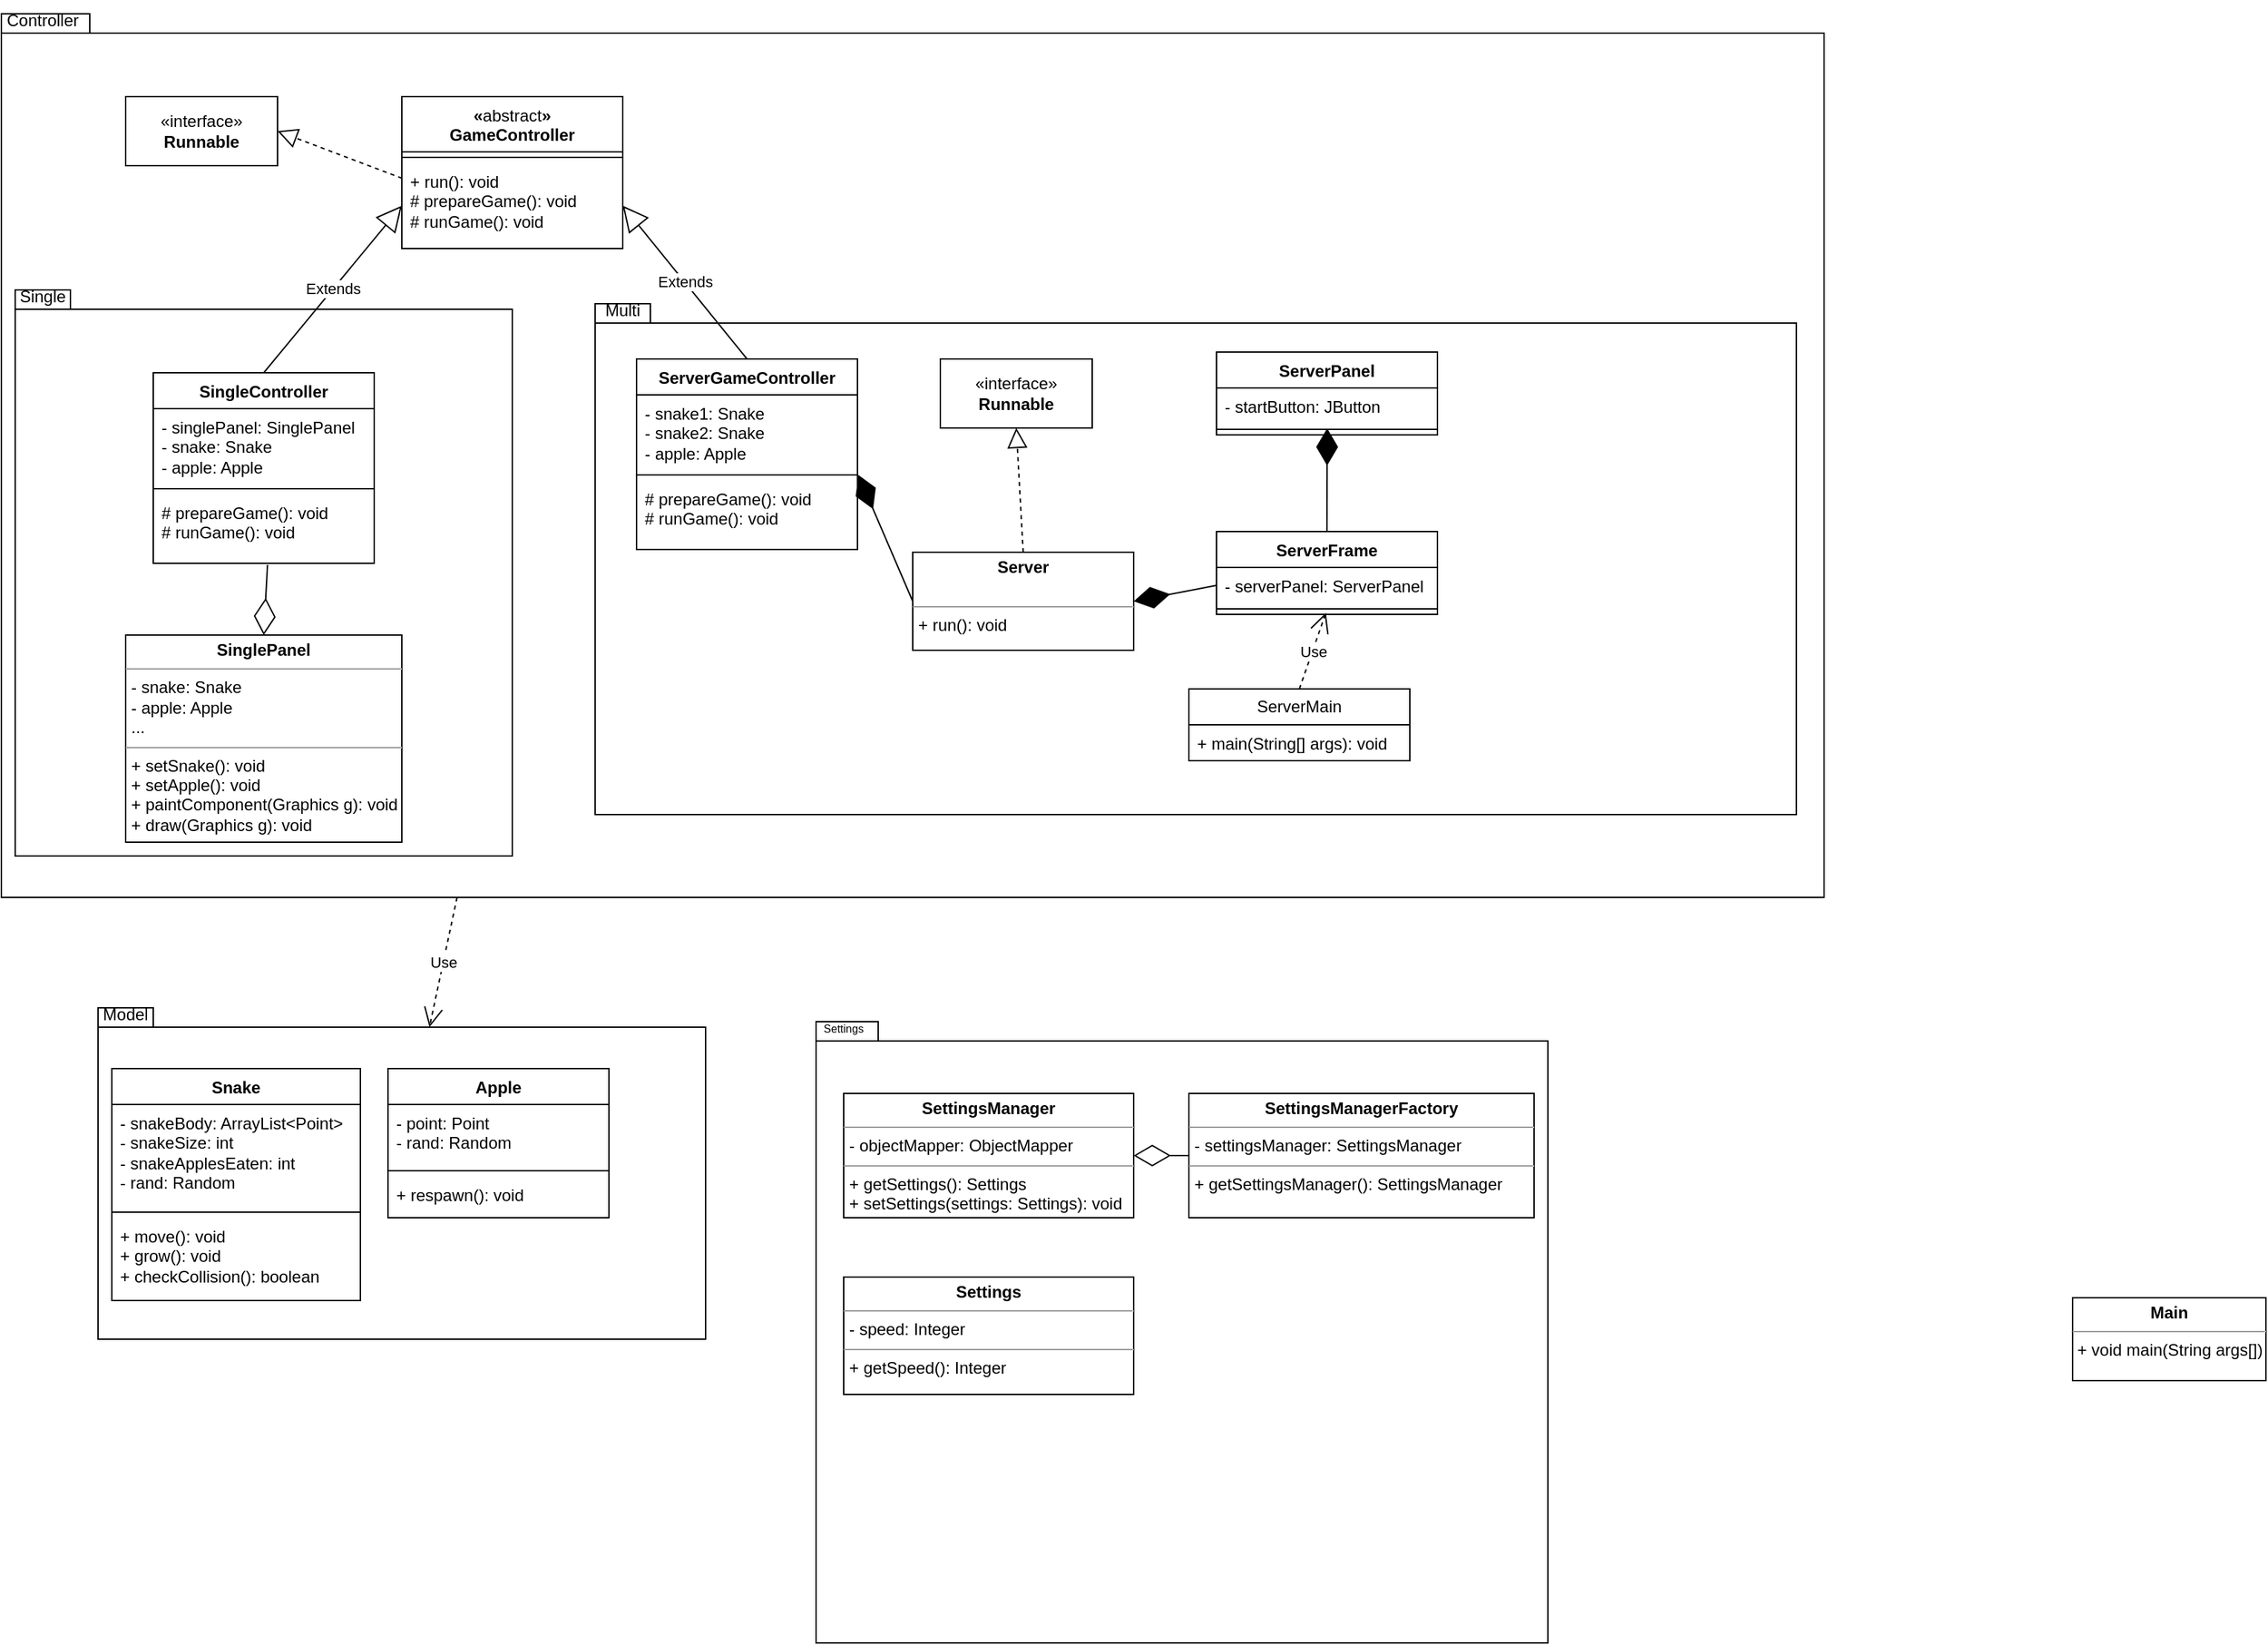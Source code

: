 <mxfile version="22.1.0" type="github">
  <diagram name="Page-1" id="b5b7bab2-c9e2-2cf4-8b2a-24fd1a2a6d21">
    <mxGraphModel dx="789" dy="480" grid="1" gridSize="10" guides="1" tooltips="1" connect="1" arrows="1" fold="1" page="1" pageScale="1" pageWidth="1169" pageHeight="1654" background="none" math="0" shadow="0">
      <root>
        <mxCell id="0" />
        <mxCell id="1" parent="0" />
        <mxCell id="DqsnSHX5tBH2atUSeg8s-6" value="&lt;p style=&quot;margin:0px;margin-top:4px;text-align:center;&quot;&gt;&lt;b&gt;Main&lt;/b&gt;&lt;/p&gt;&lt;hr size=&quot;1&quot;&gt;&lt;div style=&quot;height:2px;&quot;&gt;&amp;nbsp;+ void main(String args[])&lt;/div&gt;" style="verticalAlign=top;align=left;overflow=fill;fontSize=12;fontFamily=Helvetica;html=1;whiteSpace=wrap;" vertex="1" parent="1">
          <mxGeometry x="1520" y="950" width="140" height="60" as="geometry" />
        </mxCell>
        <mxCell id="DqsnSHX5tBH2atUSeg8s-8" value="" style="shape=folder;fontStyle=1;spacingTop=10;tabWidth=40;tabHeight=14;tabPosition=left;html=1;whiteSpace=wrap;" vertex="1" parent="1">
          <mxGeometry x="20" y="20" width="1320" height="640" as="geometry" />
        </mxCell>
        <mxCell id="DqsnSHX5tBH2atUSeg8s-13" value="Controller" style="text;html=1;strokeColor=none;fillColor=none;align=center;verticalAlign=middle;whiteSpace=wrap;rounded=0;" vertex="1" parent="1">
          <mxGeometry x="20" y="10" width="60" height="30" as="geometry" />
        </mxCell>
        <mxCell id="DqsnSHX5tBH2atUSeg8s-14" value="«&lt;span style=&quot;font-weight: normal;&quot;&gt;abstract&lt;/span&gt;»&lt;br&gt;GameController" style="swimlane;fontStyle=1;align=center;verticalAlign=top;childLayout=stackLayout;horizontal=1;startSize=40;horizontalStack=0;resizeParent=1;resizeParentMax=0;resizeLast=0;collapsible=1;marginBottom=0;whiteSpace=wrap;html=1;" vertex="1" parent="1">
          <mxGeometry x="310" y="80" width="160" height="110" as="geometry" />
        </mxCell>
        <mxCell id="DqsnSHX5tBH2atUSeg8s-16" value="" style="line;strokeWidth=1;fillColor=none;align=left;verticalAlign=middle;spacingTop=-1;spacingLeft=3;spacingRight=3;rotatable=0;labelPosition=right;points=[];portConstraint=eastwest;strokeColor=inherit;" vertex="1" parent="DqsnSHX5tBH2atUSeg8s-14">
          <mxGeometry y="40" width="160" height="8" as="geometry" />
        </mxCell>
        <mxCell id="DqsnSHX5tBH2atUSeg8s-17" value="+ run(): void&lt;br&gt;# prepareGame(): void&lt;br&gt;# runGame(): void" style="text;strokeColor=none;fillColor=none;align=left;verticalAlign=top;spacingLeft=4;spacingRight=4;overflow=hidden;rotatable=0;points=[[0,0.5],[1,0.5]];portConstraint=eastwest;whiteSpace=wrap;html=1;" vertex="1" parent="DqsnSHX5tBH2atUSeg8s-14">
          <mxGeometry y="48" width="160" height="62" as="geometry" />
        </mxCell>
        <mxCell id="DqsnSHX5tBH2atUSeg8s-20" value="«interface»&lt;br&gt;&lt;b&gt;Runnable&lt;/b&gt;" style="html=1;whiteSpace=wrap;" vertex="1" parent="1">
          <mxGeometry x="110" y="80" width="110" height="50" as="geometry" />
        </mxCell>
        <mxCell id="DqsnSHX5tBH2atUSeg8s-21" value="" style="endArrow=block;dashed=1;endFill=0;endSize=12;html=1;rounded=0;exitX=0.001;exitY=0.179;exitDx=0;exitDy=0;entryX=1;entryY=0.5;entryDx=0;entryDy=0;exitPerimeter=0;" edge="1" parent="1" source="DqsnSHX5tBH2atUSeg8s-17" target="DqsnSHX5tBH2atUSeg8s-20">
          <mxGeometry width="160" relative="1" as="geometry">
            <mxPoint x="430" y="70" as="sourcePoint" />
            <mxPoint x="180" y="120" as="targetPoint" />
          </mxGeometry>
        </mxCell>
        <mxCell id="DqsnSHX5tBH2atUSeg8s-27" value="" style="shape=folder;fontStyle=1;spacingTop=10;tabWidth=40;tabHeight=14;tabPosition=left;html=1;whiteSpace=wrap;" vertex="1" parent="1">
          <mxGeometry x="30" y="220" width="360" height="410" as="geometry" />
        </mxCell>
        <mxCell id="DqsnSHX5tBH2atUSeg8s-28" value="" style="shape=folder;fontStyle=1;spacingTop=10;tabWidth=40;tabHeight=14;tabPosition=left;html=1;whiteSpace=wrap;" vertex="1" parent="1">
          <mxGeometry x="450" y="230" width="870" height="370" as="geometry" />
        </mxCell>
        <mxCell id="DqsnSHX5tBH2atUSeg8s-23" value="ServerGameController" style="swimlane;fontStyle=1;align=center;verticalAlign=top;childLayout=stackLayout;horizontal=1;startSize=26;horizontalStack=0;resizeParent=1;resizeParentMax=0;resizeLast=0;collapsible=1;marginBottom=0;whiteSpace=wrap;html=1;" vertex="1" parent="1">
          <mxGeometry x="480" y="270" width="160" height="138" as="geometry" />
        </mxCell>
        <mxCell id="DqsnSHX5tBH2atUSeg8s-24" value="- snake1: Snake&lt;br&gt;- snake2: Snake&lt;br&gt;- apple: Apple" style="text;strokeColor=none;fillColor=none;align=left;verticalAlign=top;spacingLeft=4;spacingRight=4;overflow=hidden;rotatable=0;points=[[0,0.5],[1,0.5]];portConstraint=eastwest;whiteSpace=wrap;html=1;" vertex="1" parent="DqsnSHX5tBH2atUSeg8s-23">
          <mxGeometry y="26" width="160" height="54" as="geometry" />
        </mxCell>
        <mxCell id="DqsnSHX5tBH2atUSeg8s-25" value="" style="line;strokeWidth=1;fillColor=none;align=left;verticalAlign=middle;spacingTop=-1;spacingLeft=3;spacingRight=3;rotatable=0;labelPosition=right;points=[];portConstraint=eastwest;strokeColor=inherit;" vertex="1" parent="DqsnSHX5tBH2atUSeg8s-23">
          <mxGeometry y="80" width="160" height="8" as="geometry" />
        </mxCell>
        <mxCell id="DqsnSHX5tBH2atUSeg8s-26" value="# prepareGame(): void&lt;br style=&quot;border-color: var(--border-color);&quot;&gt;# runGame(): void" style="text;strokeColor=none;fillColor=none;align=left;verticalAlign=top;spacingLeft=4;spacingRight=4;overflow=hidden;rotatable=0;points=[[0,0.5],[1,0.5]];portConstraint=eastwest;whiteSpace=wrap;html=1;" vertex="1" parent="DqsnSHX5tBH2atUSeg8s-23">
          <mxGeometry y="88" width="160" height="50" as="geometry" />
        </mxCell>
        <mxCell id="DqsnSHX5tBH2atUSeg8s-30" value="Extends" style="endArrow=block;endSize=16;endFill=0;html=1;rounded=0;exitX=0.5;exitY=0;exitDx=0;exitDy=0;entryX=1;entryY=0.5;entryDx=0;entryDy=0;" edge="1" parent="1" source="DqsnSHX5tBH2atUSeg8s-23" target="DqsnSHX5tBH2atUSeg8s-17">
          <mxGeometry width="160" relative="1" as="geometry">
            <mxPoint x="450" y="310" as="sourcePoint" />
            <mxPoint x="610" y="310" as="targetPoint" />
          </mxGeometry>
        </mxCell>
        <mxCell id="DqsnSHX5tBH2atUSeg8s-31" value="SingleController" style="swimlane;fontStyle=1;align=center;verticalAlign=top;childLayout=stackLayout;horizontal=1;startSize=26;horizontalStack=0;resizeParent=1;resizeParentMax=0;resizeLast=0;collapsible=1;marginBottom=0;whiteSpace=wrap;html=1;" vertex="1" parent="1">
          <mxGeometry x="130" y="280" width="160" height="138" as="geometry" />
        </mxCell>
        <mxCell id="DqsnSHX5tBH2atUSeg8s-32" value="- singlePanel: SinglePanel&lt;br&gt;- snake: Snake&lt;br&gt;- apple: Apple" style="text;strokeColor=none;fillColor=none;align=left;verticalAlign=top;spacingLeft=4;spacingRight=4;overflow=hidden;rotatable=0;points=[[0,0.5],[1,0.5]];portConstraint=eastwest;whiteSpace=wrap;html=1;" vertex="1" parent="DqsnSHX5tBH2atUSeg8s-31">
          <mxGeometry y="26" width="160" height="54" as="geometry" />
        </mxCell>
        <mxCell id="DqsnSHX5tBH2atUSeg8s-33" value="" style="line;strokeWidth=1;fillColor=none;align=left;verticalAlign=middle;spacingTop=-1;spacingLeft=3;spacingRight=3;rotatable=0;labelPosition=right;points=[];portConstraint=eastwest;strokeColor=inherit;" vertex="1" parent="DqsnSHX5tBH2atUSeg8s-31">
          <mxGeometry y="80" width="160" height="8" as="geometry" />
        </mxCell>
        <mxCell id="DqsnSHX5tBH2atUSeg8s-34" value="# prepareGame(): void&lt;br&gt;# runGame(): void" style="text;strokeColor=none;fillColor=none;align=left;verticalAlign=top;spacingLeft=4;spacingRight=4;overflow=hidden;rotatable=0;points=[[0,0.5],[1,0.5]];portConstraint=eastwest;whiteSpace=wrap;html=1;" vertex="1" parent="DqsnSHX5tBH2atUSeg8s-31">
          <mxGeometry y="88" width="160" height="50" as="geometry" />
        </mxCell>
        <mxCell id="DqsnSHX5tBH2atUSeg8s-35" value="&lt;p style=&quot;margin:0px;margin-top:4px;text-align:center;&quot;&gt;&lt;b&gt;SinglePanel&lt;/b&gt;&lt;/p&gt;&lt;hr size=&quot;1&quot;&gt;&lt;p style=&quot;margin:0px;margin-left:4px;&quot;&gt;- snake: Snake&lt;/p&gt;&lt;p style=&quot;margin:0px;margin-left:4px;&quot;&gt;- apple: Apple&lt;/p&gt;&lt;p style=&quot;margin:0px;margin-left:4px;&quot;&gt;...&lt;/p&gt;&lt;hr size=&quot;1&quot;&gt;&lt;p style=&quot;margin:0px;margin-left:4px;&quot;&gt;+ setSnake(): void&lt;/p&gt;&lt;p style=&quot;margin:0px;margin-left:4px;&quot;&gt;+ setApple(): void&lt;/p&gt;&lt;p style=&quot;margin:0px;margin-left:4px;&quot;&gt;+ paintComponent(Graphics g): void&lt;/p&gt;&lt;p style=&quot;margin:0px;margin-left:4px;&quot;&gt;+ draw(Graphics g): void&lt;/p&gt;" style="verticalAlign=top;align=left;overflow=fill;fontSize=12;fontFamily=Helvetica;html=1;whiteSpace=wrap;" vertex="1" parent="1">
          <mxGeometry x="110" y="470" width="200" height="150" as="geometry" />
        </mxCell>
        <mxCell id="DqsnSHX5tBH2atUSeg8s-36" value="Extends" style="endArrow=block;endSize=16;endFill=0;html=1;rounded=0;exitX=0.5;exitY=0;exitDx=0;exitDy=0;entryX=0;entryY=0.5;entryDx=0;entryDy=0;" edge="1" parent="1" source="DqsnSHX5tBH2atUSeg8s-31" target="DqsnSHX5tBH2atUSeg8s-17">
          <mxGeometry width="160" relative="1" as="geometry">
            <mxPoint x="830" y="280" as="sourcePoint" />
            <mxPoint x="480" y="176" as="targetPoint" />
          </mxGeometry>
        </mxCell>
        <mxCell id="DqsnSHX5tBH2atUSeg8s-37" value="Single" style="text;html=1;strokeColor=none;fillColor=none;align=center;verticalAlign=middle;whiteSpace=wrap;rounded=0;" vertex="1" parent="1">
          <mxGeometry x="20" y="210" width="60" height="30" as="geometry" />
        </mxCell>
        <mxCell id="DqsnSHX5tBH2atUSeg8s-42" value="" style="endArrow=diamondThin;endFill=0;endSize=24;html=1;rounded=0;entryX=0.5;entryY=0;entryDx=0;entryDy=0;exitX=0.517;exitY=1.023;exitDx=0;exitDy=0;exitPerimeter=0;" edge="1" parent="1" source="DqsnSHX5tBH2atUSeg8s-34" target="DqsnSHX5tBH2atUSeg8s-35">
          <mxGeometry width="160" relative="1" as="geometry">
            <mxPoint x="260" y="370" as="sourcePoint" />
            <mxPoint x="420" y="370" as="targetPoint" />
          </mxGeometry>
        </mxCell>
        <mxCell id="DqsnSHX5tBH2atUSeg8s-44" value="Multi" style="text;html=1;strokeColor=none;fillColor=none;align=center;verticalAlign=middle;whiteSpace=wrap;rounded=0;" vertex="1" parent="1">
          <mxGeometry x="440" y="220" width="60" height="30" as="geometry" />
        </mxCell>
        <mxCell id="DqsnSHX5tBH2atUSeg8s-45" value="ServerMain" style="swimlane;fontStyle=0;childLayout=stackLayout;horizontal=1;startSize=26;fillColor=none;horizontalStack=0;resizeParent=1;resizeParentMax=0;resizeLast=0;collapsible=1;marginBottom=0;whiteSpace=wrap;html=1;" vertex="1" parent="1">
          <mxGeometry x="880" y="509" width="160" height="52" as="geometry" />
        </mxCell>
        <mxCell id="DqsnSHX5tBH2atUSeg8s-46" value="+ main(String[] args): void" style="text;strokeColor=none;fillColor=none;align=left;verticalAlign=top;spacingLeft=4;spacingRight=4;overflow=hidden;rotatable=0;points=[[0,0.5],[1,0.5]];portConstraint=eastwest;whiteSpace=wrap;html=1;" vertex="1" parent="DqsnSHX5tBH2atUSeg8s-45">
          <mxGeometry y="26" width="160" height="26" as="geometry" />
        </mxCell>
        <mxCell id="DqsnSHX5tBH2atUSeg8s-52" value="ServerFrame" style="swimlane;fontStyle=1;align=center;verticalAlign=top;childLayout=stackLayout;horizontal=1;startSize=26;horizontalStack=0;resizeParent=1;resizeParentMax=0;resizeLast=0;collapsible=1;marginBottom=0;whiteSpace=wrap;html=1;" vertex="1" parent="1">
          <mxGeometry x="900" y="395" width="160" height="60" as="geometry" />
        </mxCell>
        <mxCell id="DqsnSHX5tBH2atUSeg8s-53" value="- serverPanel: ServerPanel" style="text;strokeColor=none;fillColor=none;align=left;verticalAlign=top;spacingLeft=4;spacingRight=4;overflow=hidden;rotatable=0;points=[[0,0.5],[1,0.5]];portConstraint=eastwest;whiteSpace=wrap;html=1;" vertex="1" parent="DqsnSHX5tBH2atUSeg8s-52">
          <mxGeometry y="26" width="160" height="26" as="geometry" />
        </mxCell>
        <mxCell id="DqsnSHX5tBH2atUSeg8s-54" value="" style="line;strokeWidth=1;fillColor=none;align=left;verticalAlign=middle;spacingTop=-1;spacingLeft=3;spacingRight=3;rotatable=0;labelPosition=right;points=[];portConstraint=eastwest;strokeColor=inherit;" vertex="1" parent="DqsnSHX5tBH2atUSeg8s-52">
          <mxGeometry y="52" width="160" height="8" as="geometry" />
        </mxCell>
        <mxCell id="DqsnSHX5tBH2atUSeg8s-56" value="Use" style="endArrow=open;endSize=12;dashed=1;html=1;rounded=0;exitX=0.5;exitY=0;exitDx=0;exitDy=0;entryX=0.495;entryY=0.864;entryDx=0;entryDy=0;entryPerimeter=0;" edge="1" parent="1" source="DqsnSHX5tBH2atUSeg8s-45" target="DqsnSHX5tBH2atUSeg8s-54">
          <mxGeometry width="160" relative="1" as="geometry">
            <mxPoint x="840" y="440" as="sourcePoint" />
            <mxPoint x="1000" y="440" as="targetPoint" />
          </mxGeometry>
        </mxCell>
        <mxCell id="DqsnSHX5tBH2atUSeg8s-57" value="ServerPanel" style="swimlane;fontStyle=1;align=center;verticalAlign=top;childLayout=stackLayout;horizontal=1;startSize=26;horizontalStack=0;resizeParent=1;resizeParentMax=0;resizeLast=0;collapsible=1;marginBottom=0;whiteSpace=wrap;html=1;" vertex="1" parent="1">
          <mxGeometry x="900" y="265" width="160" height="60" as="geometry" />
        </mxCell>
        <mxCell id="DqsnSHX5tBH2atUSeg8s-58" value="- startButton: JButton" style="text;strokeColor=none;fillColor=none;align=left;verticalAlign=top;spacingLeft=4;spacingRight=4;overflow=hidden;rotatable=0;points=[[0,0.5],[1,0.5]];portConstraint=eastwest;whiteSpace=wrap;html=1;" vertex="1" parent="DqsnSHX5tBH2atUSeg8s-57">
          <mxGeometry y="26" width="160" height="26" as="geometry" />
        </mxCell>
        <mxCell id="DqsnSHX5tBH2atUSeg8s-59" value="" style="line;strokeWidth=1;fillColor=none;align=left;verticalAlign=middle;spacingTop=-1;spacingLeft=3;spacingRight=3;rotatable=0;labelPosition=right;points=[];portConstraint=eastwest;strokeColor=inherit;" vertex="1" parent="DqsnSHX5tBH2atUSeg8s-57">
          <mxGeometry y="52" width="160" height="8" as="geometry" />
        </mxCell>
        <mxCell id="DqsnSHX5tBH2atUSeg8s-60" value="" style="endArrow=diamondThin;endFill=1;endSize=24;html=1;rounded=0;exitX=0.5;exitY=0;exitDx=0;exitDy=0;entryX=0.501;entryY=0.409;entryDx=0;entryDy=0;entryPerimeter=0;" edge="1" parent="1" source="DqsnSHX5tBH2atUSeg8s-52" target="DqsnSHX5tBH2atUSeg8s-59">
          <mxGeometry width="160" relative="1" as="geometry">
            <mxPoint x="840" y="520" as="sourcePoint" />
            <mxPoint x="1000" y="520" as="targetPoint" />
          </mxGeometry>
        </mxCell>
        <mxCell id="DqsnSHX5tBH2atUSeg8s-61" value="&lt;p style=&quot;margin:0px;margin-top:4px;text-align:center;&quot;&gt;&lt;b&gt;Server&lt;/b&gt;&lt;/p&gt;&lt;p style=&quot;margin:0px;margin-left:4px;&quot;&gt;&lt;br&gt;&lt;/p&gt;&lt;hr size=&quot;1&quot;&gt;&lt;p style=&quot;margin:0px;margin-left:4px;&quot;&gt;+ run(): void&lt;/p&gt;" style="verticalAlign=top;align=left;overflow=fill;fontSize=12;fontFamily=Helvetica;html=1;whiteSpace=wrap;" vertex="1" parent="1">
          <mxGeometry x="680" y="410" width="160" height="71" as="geometry" />
        </mxCell>
        <mxCell id="DqsnSHX5tBH2atUSeg8s-62" value="«interface»&lt;br&gt;&lt;b&gt;Runnable&lt;/b&gt;" style="html=1;whiteSpace=wrap;" vertex="1" parent="1">
          <mxGeometry x="700" y="270" width="110" height="50" as="geometry" />
        </mxCell>
        <mxCell id="DqsnSHX5tBH2atUSeg8s-63" value="" style="endArrow=block;dashed=1;endFill=0;endSize=12;html=1;rounded=0;entryX=0.5;entryY=1;entryDx=0;entryDy=0;exitX=0.5;exitY=0;exitDx=0;exitDy=0;" edge="1" parent="1" source="DqsnSHX5tBH2atUSeg8s-61" target="DqsnSHX5tBH2atUSeg8s-62">
          <mxGeometry width="160" relative="1" as="geometry">
            <mxPoint x="320" y="149" as="sourcePoint" />
            <mxPoint x="230" y="115" as="targetPoint" />
          </mxGeometry>
        </mxCell>
        <mxCell id="DqsnSHX5tBH2atUSeg8s-64" value="" style="endArrow=diamondThin;endFill=1;endSize=24;html=1;rounded=0;exitX=0;exitY=0.5;exitDx=0;exitDy=0;entryX=1;entryY=0.5;entryDx=0;entryDy=0;" edge="1" parent="1" source="DqsnSHX5tBH2atUSeg8s-53" target="DqsnSHX5tBH2atUSeg8s-61">
          <mxGeometry width="160" relative="1" as="geometry">
            <mxPoint x="1170" y="405" as="sourcePoint" />
            <mxPoint x="1170" y="335" as="targetPoint" />
          </mxGeometry>
        </mxCell>
        <mxCell id="DqsnSHX5tBH2atUSeg8s-65" value="" style="endArrow=diamondThin;endFill=1;endSize=24;html=1;rounded=0;exitX=0;exitY=0.5;exitDx=0;exitDy=0;entryX=1.004;entryY=0.5;entryDx=0;entryDy=0;entryPerimeter=0;" edge="1" parent="1" source="DqsnSHX5tBH2atUSeg8s-61" target="DqsnSHX5tBH2atUSeg8s-25">
          <mxGeometry width="160" relative="1" as="geometry">
            <mxPoint x="1090" y="444" as="sourcePoint" />
            <mxPoint x="1030" y="426" as="targetPoint" />
          </mxGeometry>
        </mxCell>
        <mxCell id="DqsnSHX5tBH2atUSeg8s-66" value="" style="shape=folder;fontStyle=1;spacingTop=10;tabWidth=40;tabHeight=14;tabPosition=left;html=1;whiteSpace=wrap;" vertex="1" parent="1">
          <mxGeometry x="90" y="740" width="440" height="240" as="geometry" />
        </mxCell>
        <mxCell id="DqsnSHX5tBH2atUSeg8s-67" value="Use" style="endArrow=open;endSize=12;dashed=1;html=1;rounded=0;exitX=0.25;exitY=1;exitDx=0;exitDy=0;exitPerimeter=0;entryX=0;entryY=0;entryDx=240;entryDy=14;entryPerimeter=0;" edge="1" parent="1" source="DqsnSHX5tBH2atUSeg8s-8" target="DqsnSHX5tBH2atUSeg8s-66">
          <mxGeometry width="160" relative="1" as="geometry">
            <mxPoint x="350" y="800" as="sourcePoint" />
            <mxPoint x="510" y="800" as="targetPoint" />
          </mxGeometry>
        </mxCell>
        <mxCell id="DqsnSHX5tBH2atUSeg8s-68" value="Snake" style="swimlane;fontStyle=1;align=center;verticalAlign=top;childLayout=stackLayout;horizontal=1;startSize=26;horizontalStack=0;resizeParent=1;resizeParentMax=0;resizeLast=0;collapsible=1;marginBottom=0;whiteSpace=wrap;html=1;" vertex="1" parent="1">
          <mxGeometry x="100" y="784" width="180" height="168" as="geometry" />
        </mxCell>
        <mxCell id="DqsnSHX5tBH2atUSeg8s-69" value="- snakeBody: ArrayList&amp;lt;Point&amp;gt;&lt;br&gt;- snakeSize: int&lt;br&gt;- snakeApplesEaten: int&lt;br&gt;- rand: Random" style="text;strokeColor=none;fillColor=none;align=left;verticalAlign=top;spacingLeft=4;spacingRight=4;overflow=hidden;rotatable=0;points=[[0,0.5],[1,0.5]];portConstraint=eastwest;whiteSpace=wrap;html=1;" vertex="1" parent="DqsnSHX5tBH2atUSeg8s-68">
          <mxGeometry y="26" width="180" height="74" as="geometry" />
        </mxCell>
        <mxCell id="DqsnSHX5tBH2atUSeg8s-70" value="" style="line;strokeWidth=1;fillColor=none;align=left;verticalAlign=middle;spacingTop=-1;spacingLeft=3;spacingRight=3;rotatable=0;labelPosition=right;points=[];portConstraint=eastwest;strokeColor=inherit;" vertex="1" parent="DqsnSHX5tBH2atUSeg8s-68">
          <mxGeometry y="100" width="180" height="8" as="geometry" />
        </mxCell>
        <mxCell id="DqsnSHX5tBH2atUSeg8s-71" value="+ move(): void&lt;br&gt;+ grow(): void&lt;br&gt;+ checkCollision(): boolean" style="text;strokeColor=none;fillColor=none;align=left;verticalAlign=top;spacingLeft=4;spacingRight=4;overflow=hidden;rotatable=0;points=[[0,0.5],[1,0.5]];portConstraint=eastwest;whiteSpace=wrap;html=1;" vertex="1" parent="DqsnSHX5tBH2atUSeg8s-68">
          <mxGeometry y="108" width="180" height="60" as="geometry" />
        </mxCell>
        <mxCell id="DqsnSHX5tBH2atUSeg8s-72" value="Apple" style="swimlane;fontStyle=1;align=center;verticalAlign=top;childLayout=stackLayout;horizontal=1;startSize=26;horizontalStack=0;resizeParent=1;resizeParentMax=0;resizeLast=0;collapsible=1;marginBottom=0;whiteSpace=wrap;html=1;" vertex="1" parent="1">
          <mxGeometry x="300" y="784" width="160" height="108" as="geometry" />
        </mxCell>
        <mxCell id="DqsnSHX5tBH2atUSeg8s-73" value="- point: Point&lt;br&gt;- rand: Random" style="text;strokeColor=none;fillColor=none;align=left;verticalAlign=top;spacingLeft=4;spacingRight=4;overflow=hidden;rotatable=0;points=[[0,0.5],[1,0.5]];portConstraint=eastwest;whiteSpace=wrap;html=1;" vertex="1" parent="DqsnSHX5tBH2atUSeg8s-72">
          <mxGeometry y="26" width="160" height="44" as="geometry" />
        </mxCell>
        <mxCell id="DqsnSHX5tBH2atUSeg8s-74" value="" style="line;strokeWidth=1;fillColor=none;align=left;verticalAlign=middle;spacingTop=-1;spacingLeft=3;spacingRight=3;rotatable=0;labelPosition=right;points=[];portConstraint=eastwest;strokeColor=inherit;" vertex="1" parent="DqsnSHX5tBH2atUSeg8s-72">
          <mxGeometry y="70" width="160" height="8" as="geometry" />
        </mxCell>
        <mxCell id="DqsnSHX5tBH2atUSeg8s-75" value="+ respawn(): void" style="text;strokeColor=none;fillColor=none;align=left;verticalAlign=top;spacingLeft=4;spacingRight=4;overflow=hidden;rotatable=0;points=[[0,0.5],[1,0.5]];portConstraint=eastwest;whiteSpace=wrap;html=1;" vertex="1" parent="DqsnSHX5tBH2atUSeg8s-72">
          <mxGeometry y="78" width="160" height="30" as="geometry" />
        </mxCell>
        <mxCell id="DqsnSHX5tBH2atUSeg8s-76" value="Model" style="text;html=1;strokeColor=none;fillColor=none;align=center;verticalAlign=middle;whiteSpace=wrap;rounded=0;" vertex="1" parent="1">
          <mxGeometry x="80" y="730" width="60" height="30" as="geometry" />
        </mxCell>
        <mxCell id="DqsnSHX5tBH2atUSeg8s-77" value="" style="shape=folder;fontStyle=1;spacingTop=10;tabWidth=40;tabHeight=14;tabPosition=left;html=1;whiteSpace=wrap;" vertex="1" parent="1">
          <mxGeometry x="610" y="750" width="530" height="450" as="geometry" />
        </mxCell>
        <mxCell id="DqsnSHX5tBH2atUSeg8s-78" value="Settings" style="text;html=1;strokeColor=none;fillColor=none;align=center;verticalAlign=middle;whiteSpace=wrap;rounded=0;fontSize=8;" vertex="1" parent="1">
          <mxGeometry x="600" y="740" width="60" height="30" as="geometry" />
        </mxCell>
        <mxCell id="DqsnSHX5tBH2atUSeg8s-79" value="&lt;p style=&quot;margin:0px;margin-top:4px;text-align:center;&quot;&gt;&lt;b&gt;SettingsManager&lt;/b&gt;&lt;/p&gt;&lt;hr size=&quot;1&quot;&gt;&lt;p style=&quot;margin:0px;margin-left:4px;&quot;&gt;- objectMapper: ObjectMapper&lt;/p&gt;&lt;hr size=&quot;1&quot;&gt;&lt;p style=&quot;margin:0px;margin-left:4px;&quot;&gt;+ getSettings(): Settings&lt;/p&gt;&lt;p style=&quot;margin:0px;margin-left:4px;&quot;&gt;+ setSettings(settings: Settings): void&lt;/p&gt;" style="verticalAlign=top;align=left;overflow=fill;fontSize=12;fontFamily=Helvetica;html=1;whiteSpace=wrap;" vertex="1" parent="1">
          <mxGeometry x="630" y="802" width="210" height="90" as="geometry" />
        </mxCell>
        <mxCell id="DqsnSHX5tBH2atUSeg8s-80" value="&lt;p style=&quot;margin:0px;margin-top:4px;text-align:center;&quot;&gt;&lt;b&gt;SettingsManagerFactory&lt;/b&gt;&lt;/p&gt;&lt;hr size=&quot;1&quot;&gt;&lt;p style=&quot;margin:0px;margin-left:4px;&quot;&gt;- settingsManager: SettingsManager&lt;/p&gt;&lt;hr size=&quot;1&quot;&gt;&lt;p style=&quot;margin:0px;margin-left:4px;&quot;&gt;+ getSettingsManager(): SettingsManager&lt;/p&gt;&lt;p style=&quot;margin:0px;margin-left:4px;&quot;&gt;&lt;br&gt;&lt;/p&gt;" style="verticalAlign=top;align=left;overflow=fill;fontSize=12;fontFamily=Helvetica;html=1;whiteSpace=wrap;" vertex="1" parent="1">
          <mxGeometry x="880" y="802" width="250" height="90" as="geometry" />
        </mxCell>
        <mxCell id="DqsnSHX5tBH2atUSeg8s-82" value="" style="endArrow=diamondThin;endFill=0;endSize=24;html=1;rounded=0;exitX=0;exitY=0.5;exitDx=0;exitDy=0;entryX=1;entryY=0.5;entryDx=0;entryDy=0;" edge="1" parent="1" source="DqsnSHX5tBH2atUSeg8s-80" target="DqsnSHX5tBH2atUSeg8s-79">
          <mxGeometry width="160" relative="1" as="geometry">
            <mxPoint x="790" y="930" as="sourcePoint" />
            <mxPoint x="950" y="930" as="targetPoint" />
          </mxGeometry>
        </mxCell>
        <mxCell id="DqsnSHX5tBH2atUSeg8s-83" value="&lt;p style=&quot;margin:0px;margin-top:4px;text-align:center;&quot;&gt;&lt;b&gt;Settings&lt;/b&gt;&lt;/p&gt;&lt;hr size=&quot;1&quot;&gt;&lt;p style=&quot;margin:0px;margin-left:4px;&quot;&gt;- speed: Integer&lt;/p&gt;&lt;hr size=&quot;1&quot;&gt;&lt;p style=&quot;margin:0px;margin-left:4px;&quot;&gt;+ getSpeed(): Integer&lt;/p&gt;" style="verticalAlign=top;align=left;overflow=fill;fontSize=12;fontFamily=Helvetica;html=1;whiteSpace=wrap;" vertex="1" parent="1">
          <mxGeometry x="630" y="935" width="210" height="85" as="geometry" />
        </mxCell>
      </root>
    </mxGraphModel>
  </diagram>
</mxfile>
